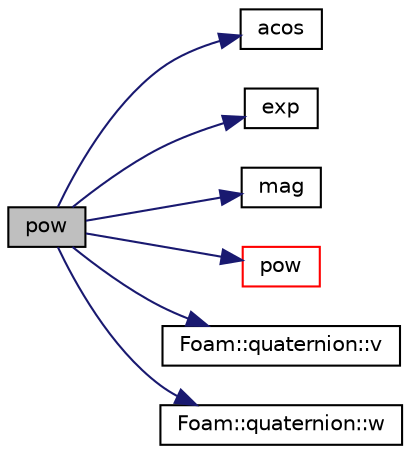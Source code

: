 digraph "pow"
{
  bgcolor="transparent";
  edge [fontname="Helvetica",fontsize="10",labelfontname="Helvetica",labelfontsize="10"];
  node [fontname="Helvetica",fontsize="10",shape=record];
  rankdir="LR";
  Node135273 [label="pow",height=0.2,width=0.4,color="black", fillcolor="grey75", style="filled", fontcolor="black"];
  Node135273 -> Node135274 [color="midnightblue",fontsize="10",style="solid",fontname="Helvetica"];
  Node135274 [label="acos",height=0.2,width=0.4,color="black",URL="$a21851.html#af1788b4e662ef398105742fd8bc861fc"];
  Node135273 -> Node135275 [color="midnightblue",fontsize="10",style="solid",fontname="Helvetica"];
  Node135275 [label="exp",height=0.2,width=0.4,color="black",URL="$a21851.html#a12bca6c677fcf0977532179c3cb9bb89"];
  Node135273 -> Node135276 [color="midnightblue",fontsize="10",style="solid",fontname="Helvetica"];
  Node135276 [label="mag",height=0.2,width=0.4,color="black",URL="$a21851.html#a929da2a3fdcf3dacbbe0487d3a330dae"];
  Node135273 -> Node135277 [color="midnightblue",fontsize="10",style="solid",fontname="Helvetica"];
  Node135277 [label="pow",height=0.2,width=0.4,color="red",URL="$a21851.html#a7500c8e9d27a442adc75e287de074c7c"];
  Node135273 -> Node135281 [color="midnightblue",fontsize="10",style="solid",fontname="Helvetica"];
  Node135281 [label="Foam::quaternion::v",height=0.2,width=0.4,color="black",URL="$a29337.html#a0b28d9569e4deded6b9ae485461d0b04",tooltip="Vector part of the quaternion ( = axis of rotation) "];
  Node135273 -> Node135282 [color="midnightblue",fontsize="10",style="solid",fontname="Helvetica"];
  Node135282 [label="Foam::quaternion::w",height=0.2,width=0.4,color="black",URL="$a29337.html#a65b3f9bfe6acd8b71cefd575fab0d05c",tooltip="Scalar part of the quaternion ( = cos(theta/2) for rotation) "];
}
